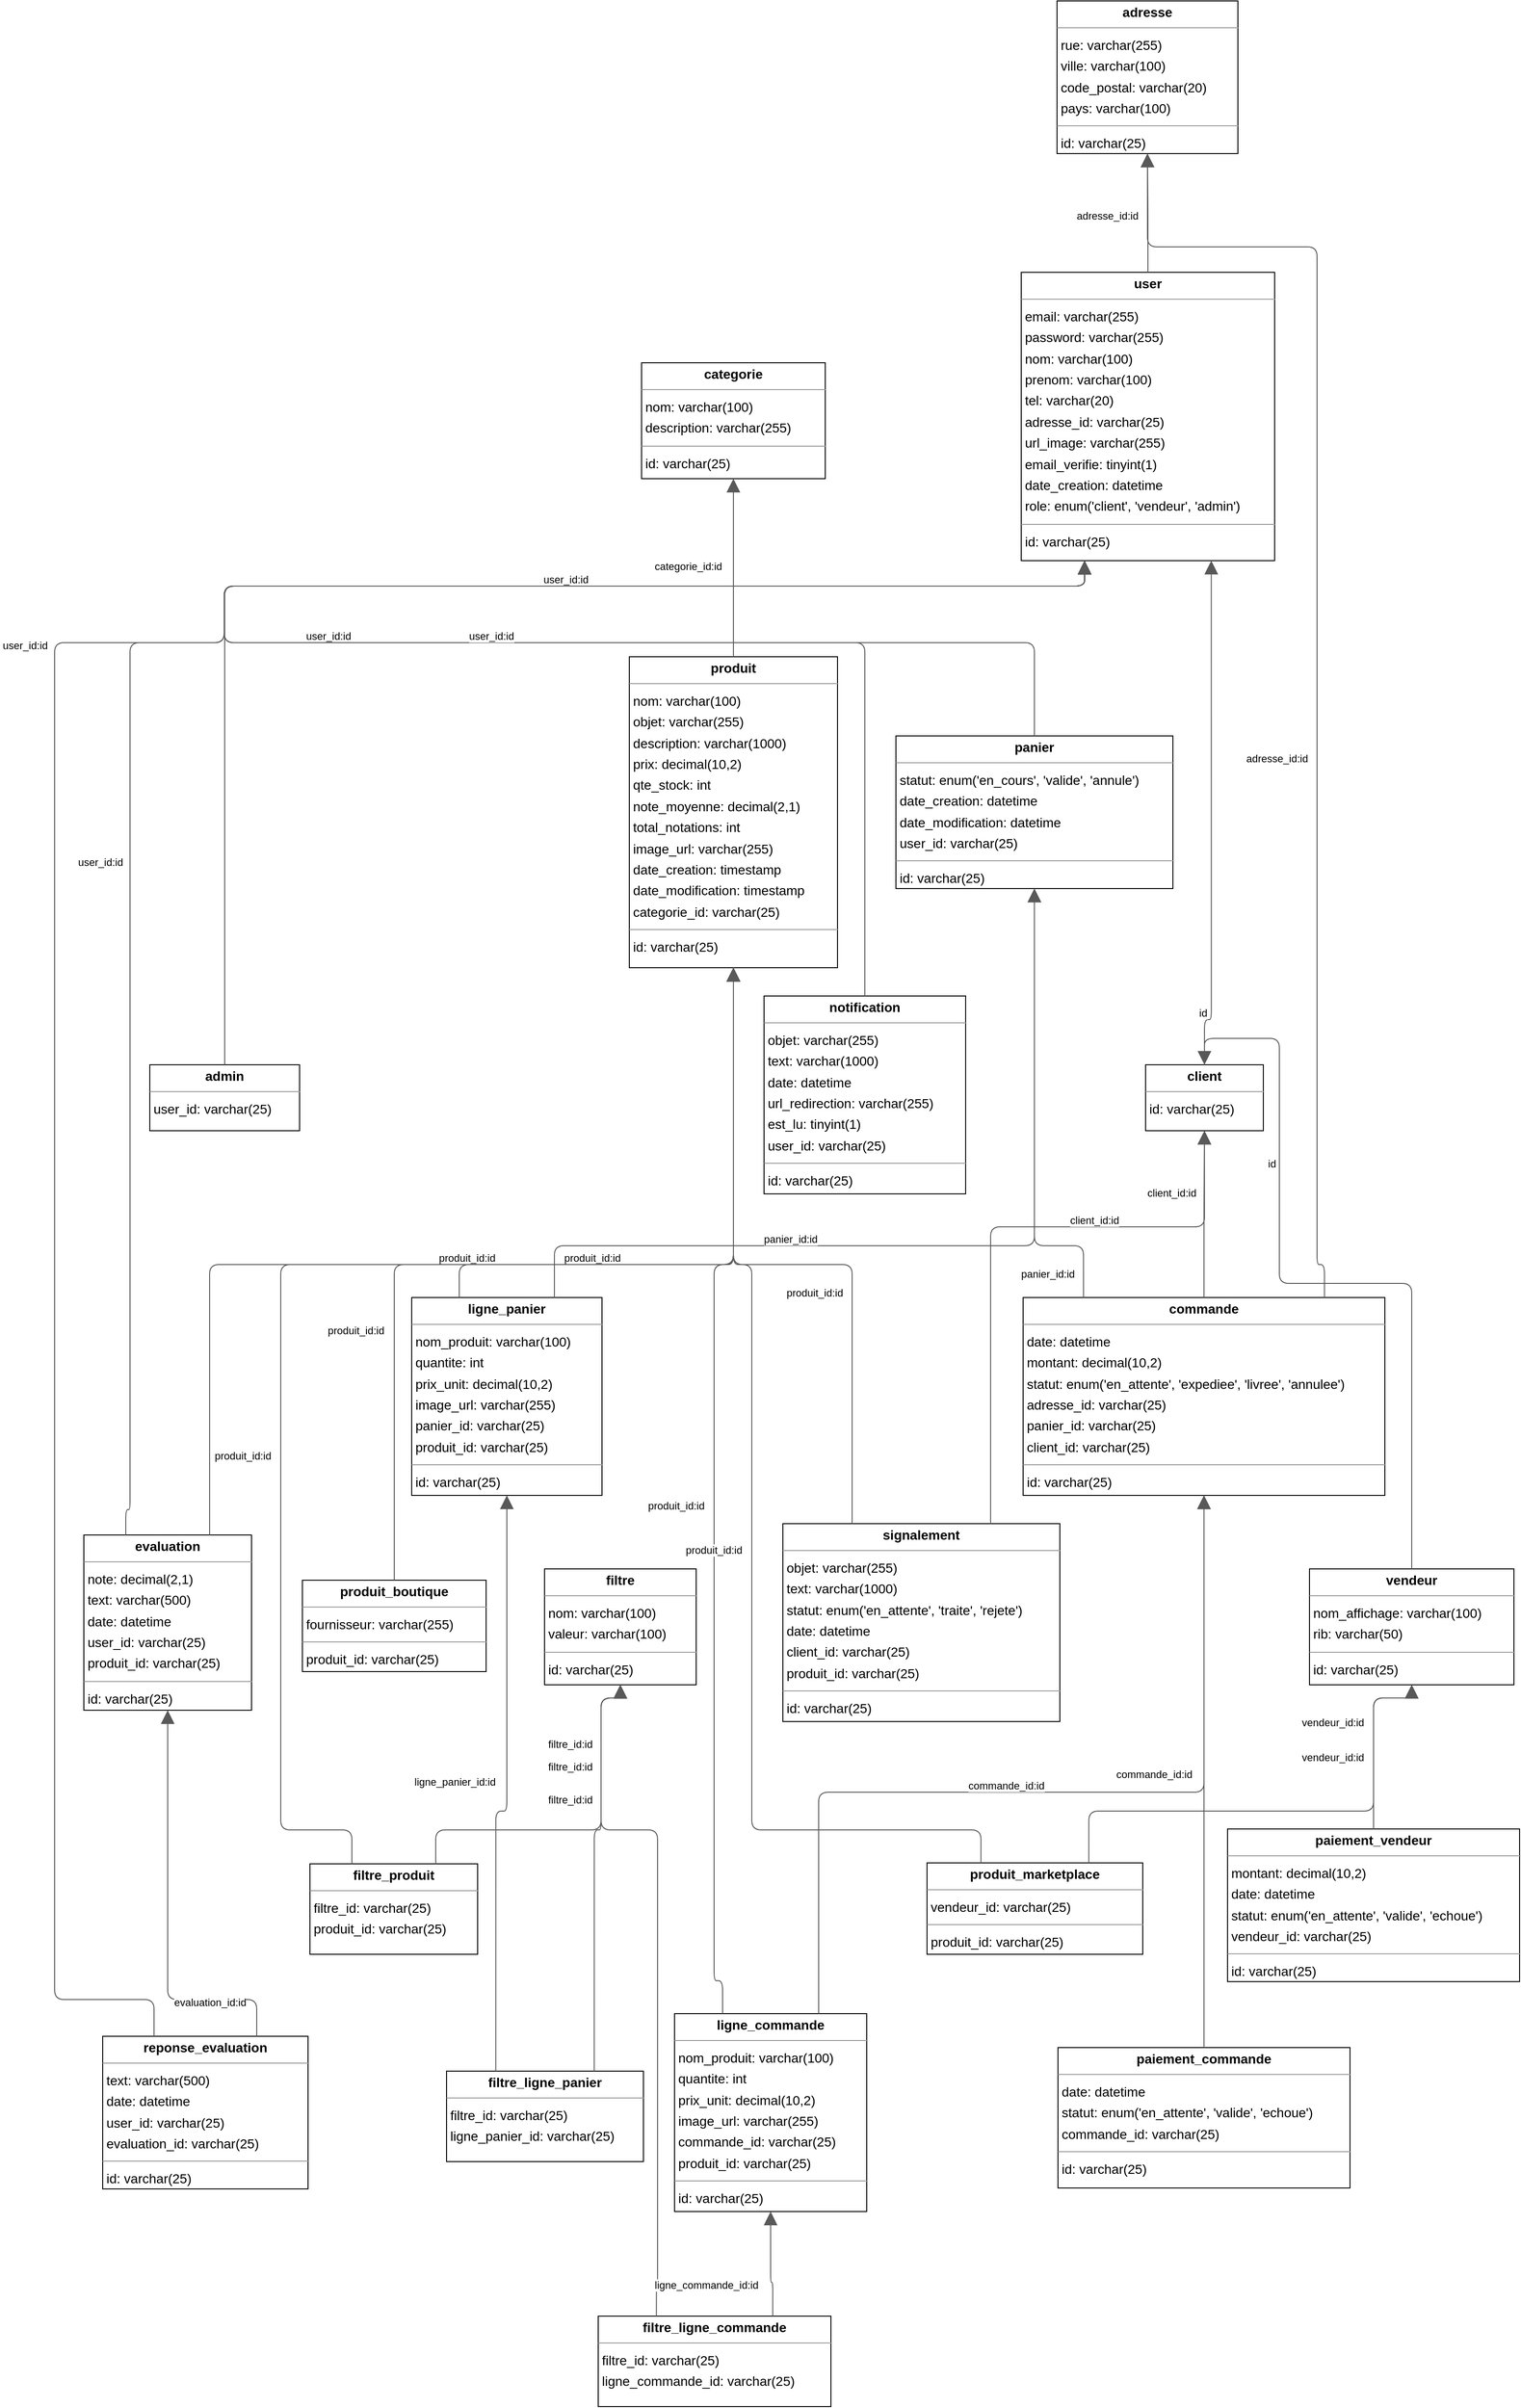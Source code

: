 <mxfile version="26.1.0">
  <diagram id="N3lwkwZdMt9mQEyw6zI7" name="Page-1">
    <mxGraphModel grid="1" page="0" gridSize="10" guides="1" tooltips="1" connect="1" arrows="1" fold="1" pageScale="1" pageWidth="850" pageHeight="1100" background="none" math="0" shadow="0">
      <root>
        <mxCell id="0" />
        <mxCell id="1" parent="0" />
        <mxCell id="node3" value="&lt;p style=&quot;margin:0px;margin-top:4px;text-align:center;&quot;&gt;&lt;b&gt;admin&lt;/b&gt;&lt;/p&gt;&lt;hr size=&quot;1&quot;/&gt;&lt;p style=&quot;margin:0 0 0 4px;line-height:1.6;&quot;&gt; user_id: varchar(25)&lt;/p&gt;" style="verticalAlign=top;align=left;overflow=fill;fontSize=14;fontFamily=Helvetica;html=1;rounded=0;shadow=0;comic=0;labelBackgroundColor=none;strokeWidth=1;" vertex="1" parent="1">
          <mxGeometry x="-122" y="964" width="159" height="70" as="geometry" />
        </mxCell>
        <mxCell id="node6" value="&lt;p style=&quot;margin:0px;margin-top:4px;text-align:center;&quot;&gt;&lt;b&gt;adresse&lt;/b&gt;&lt;/p&gt;&lt;hr size=&quot;1&quot;/&gt;&lt;p style=&quot;margin:0 0 0 4px;line-height:1.6;&quot;&gt; rue: varchar(255)&lt;br/&gt; ville: varchar(100)&lt;br/&gt; code_postal: varchar(20)&lt;br/&gt; pays: varchar(100)&lt;/p&gt;&lt;hr size=&quot;1&quot;/&gt;&lt;p style=&quot;margin:0 0 0 4px;line-height:1.6;&quot;&gt; id: varchar(25)&lt;/p&gt;" style="verticalAlign=top;align=left;overflow=fill;fontSize=14;fontFamily=Helvetica;html=1;rounded=0;shadow=0;comic=0;labelBackgroundColor=none;strokeWidth=1;" vertex="1" parent="1">
          <mxGeometry x="841" y="-165" width="192" height="162" as="geometry" />
        </mxCell>
        <mxCell id="node9" value="&lt;p style=&quot;margin:0px;margin-top:4px;text-align:center;&quot;&gt;&lt;b&gt;categorie&lt;/b&gt;&lt;/p&gt;&lt;hr size=&quot;1&quot;/&gt;&lt;p style=&quot;margin:0 0 0 4px;line-height:1.6;&quot;&gt; nom: varchar(100)&lt;br/&gt; description: varchar(255)&lt;/p&gt;&lt;hr size=&quot;1&quot;/&gt;&lt;p style=&quot;margin:0 0 0 4px;line-height:1.6;&quot;&gt; id: varchar(25)&lt;/p&gt;" style="verticalAlign=top;align=left;overflow=fill;fontSize=14;fontFamily=Helvetica;html=1;rounded=0;shadow=0;comic=0;labelBackgroundColor=none;strokeWidth=1;" vertex="1" parent="1">
          <mxGeometry x="400" y="219" width="195" height="123" as="geometry" />
        </mxCell>
        <mxCell id="node2" value="&lt;p style=&quot;margin:0px;margin-top:4px;text-align:center;&quot;&gt;&lt;b&gt;client&lt;/b&gt;&lt;/p&gt;&lt;hr size=&quot;1&quot;/&gt;&lt;p style=&quot;margin:0 0 0 4px;line-height:1.6;&quot;&gt; id: varchar(25)&lt;/p&gt;" style="verticalAlign=top;align=left;overflow=fill;fontSize=14;fontFamily=Helvetica;html=1;rounded=0;shadow=0;comic=0;labelBackgroundColor=none;strokeWidth=1;" vertex="1" parent="1">
          <mxGeometry x="935" y="964" width="125" height="70" as="geometry" />
        </mxCell>
        <mxCell id="node21" value="&lt;p style=&quot;margin:0px;margin-top:4px;text-align:center;&quot;&gt;&lt;b&gt;commande&lt;/b&gt;&lt;/p&gt;&lt;hr size=&quot;1&quot;/&gt;&lt;p style=&quot;margin:0 0 0 4px;line-height:1.6;&quot;&gt; date: datetime&lt;br/&gt; montant: decimal(10,2)&lt;br/&gt; statut: enum(&amp;#39;en_attente&amp;#39;, &amp;#39;expediee&amp;#39;, &amp;#39;livree&amp;#39;, &amp;#39;annulee&amp;#39;)&lt;br/&gt; adresse_id: varchar(25)&lt;br/&gt; panier_id: varchar(25)&lt;br/&gt; client_id: varchar(25)&lt;/p&gt;&lt;hr size=&quot;1&quot;/&gt;&lt;p style=&quot;margin:0 0 0 4px;line-height:1.6;&quot;&gt; id: varchar(25)&lt;/p&gt;" style="verticalAlign=top;align=left;overflow=fill;fontSize=14;fontFamily=Helvetica;html=1;rounded=0;shadow=0;comic=0;labelBackgroundColor=none;strokeWidth=1;" vertex="1" parent="1">
          <mxGeometry x="805" y="1211" width="384" height="210" as="geometry" />
        </mxCell>
        <mxCell id="node0" value="&lt;p style=&quot;margin:0px;margin-top:4px;text-align:center;&quot;&gt;&lt;b&gt;evaluation&lt;/b&gt;&lt;/p&gt;&lt;hr size=&quot;1&quot;/&gt;&lt;p style=&quot;margin:0 0 0 4px;line-height:1.6;&quot;&gt; note: decimal(2,1)&lt;br/&gt; text: varchar(500)&lt;br/&gt; date: datetime&lt;br/&gt; user_id: varchar(25)&lt;br/&gt; produit_id: varchar(25)&lt;/p&gt;&lt;hr size=&quot;1&quot;/&gt;&lt;p style=&quot;margin:0 0 0 4px;line-height:1.6;&quot;&gt; id: varchar(25)&lt;/p&gt;" style="verticalAlign=top;align=left;overflow=fill;fontSize=14;fontFamily=Helvetica;html=1;rounded=0;shadow=0;comic=0;labelBackgroundColor=none;strokeWidth=1;" vertex="1" parent="1">
          <mxGeometry x="-192" y="1463" width="178" height="186" as="geometry" />
        </mxCell>
        <mxCell id="node8" value="&lt;p style=&quot;margin:0px;margin-top:4px;text-align:center;&quot;&gt;&lt;b&gt;filtre&lt;/b&gt;&lt;/p&gt;&lt;hr size=&quot;1&quot;/&gt;&lt;p style=&quot;margin:0 0 0 4px;line-height:1.6;&quot;&gt; nom: varchar(100)&lt;br/&gt; valeur: varchar(100)&lt;/p&gt;&lt;hr size=&quot;1&quot;/&gt;&lt;p style=&quot;margin:0 0 0 4px;line-height:1.6;&quot;&gt; id: varchar(25)&lt;/p&gt;" style="verticalAlign=top;align=left;overflow=fill;fontSize=14;fontFamily=Helvetica;html=1;rounded=0;shadow=0;comic=0;labelBackgroundColor=none;strokeWidth=1;" vertex="1" parent="1">
          <mxGeometry x="297" y="1499" width="161" height="123" as="geometry" />
        </mxCell>
        <mxCell id="node17" value="&lt;p style=&quot;margin:0px;margin-top:4px;text-align:center;&quot;&gt;&lt;b&gt;filtre_ligne_commande&lt;/b&gt;&lt;/p&gt;&lt;hr size=&quot;1&quot;/&gt;&lt;p style=&quot;margin:0 0 0 4px;line-height:1.6;&quot;&gt; filtre_id: varchar(25)&lt;br/&gt; ligne_commande_id: varchar(25)&lt;/p&gt;" style="verticalAlign=top;align=left;overflow=fill;fontSize=14;fontFamily=Helvetica;html=1;rounded=0;shadow=0;comic=0;labelBackgroundColor=none;strokeWidth=1;" vertex="1" parent="1">
          <mxGeometry x="354" y="2292" width="247" height="96" as="geometry" />
        </mxCell>
        <mxCell id="node16" value="&lt;p style=&quot;margin:0px;margin-top:4px;text-align:center;&quot;&gt;&lt;b&gt;filtre_ligne_panier&lt;/b&gt;&lt;/p&gt;&lt;hr size=&quot;1&quot;/&gt;&lt;p style=&quot;margin:0 0 0 4px;line-height:1.6;&quot;&gt; filtre_id: varchar(25)&lt;br/&gt; ligne_panier_id: varchar(25)&lt;/p&gt;" style="verticalAlign=top;align=left;overflow=fill;fontSize=14;fontFamily=Helvetica;html=1;rounded=0;shadow=0;comic=0;labelBackgroundColor=none;strokeWidth=1;" vertex="1" parent="1">
          <mxGeometry x="193" y="2032" width="209" height="96" as="geometry" />
        </mxCell>
        <mxCell id="node19" value="&lt;p style=&quot;margin:0px;margin-top:4px;text-align:center;&quot;&gt;&lt;b&gt;filtre_produit&lt;/b&gt;&lt;/p&gt;&lt;hr size=&quot;1&quot;/&gt;&lt;p style=&quot;margin:0 0 0 4px;line-height:1.6;&quot;&gt; filtre_id: varchar(25)&lt;br/&gt; produit_id: varchar(25)&lt;/p&gt;" style="verticalAlign=top;align=left;overflow=fill;fontSize=14;fontFamily=Helvetica;html=1;rounded=0;shadow=0;comic=0;labelBackgroundColor=none;strokeWidth=1;" vertex="1" parent="1">
          <mxGeometry x="48" y="1812" width="178" height="96" as="geometry" />
        </mxCell>
        <mxCell id="node10" value="&lt;p style=&quot;margin:0px;margin-top:4px;text-align:center;&quot;&gt;&lt;b&gt;ligne_commande&lt;/b&gt;&lt;/p&gt;&lt;hr size=&quot;1&quot;/&gt;&lt;p style=&quot;margin:0 0 0 4px;line-height:1.6;&quot;&gt; nom_produit: varchar(100)&lt;br/&gt; quantite: int&lt;br/&gt; prix_unit: decimal(10,2)&lt;br/&gt; image_url: varchar(255)&lt;br/&gt; commande_id: varchar(25)&lt;br/&gt; produit_id: varchar(25)&lt;/p&gt;&lt;hr size=&quot;1&quot;/&gt;&lt;p style=&quot;margin:0 0 0 4px;line-height:1.6;&quot;&gt; id: varchar(25)&lt;/p&gt;" style="verticalAlign=top;align=left;overflow=fill;fontSize=14;fontFamily=Helvetica;html=1;rounded=0;shadow=0;comic=0;labelBackgroundColor=none;strokeWidth=1;" vertex="1" parent="1">
          <mxGeometry x="435" y="1971" width="204" height="210" as="geometry" />
        </mxCell>
        <mxCell id="node14" value="&lt;p style=&quot;margin:0px;margin-top:4px;text-align:center;&quot;&gt;&lt;b&gt;ligne_panier&lt;/b&gt;&lt;/p&gt;&lt;hr size=&quot;1&quot;/&gt;&lt;p style=&quot;margin:0 0 0 4px;line-height:1.6;&quot;&gt; nom_produit: varchar(100)&lt;br/&gt; quantite: int&lt;br/&gt; prix_unit: decimal(10,2)&lt;br/&gt; image_url: varchar(255)&lt;br/&gt; panier_id: varchar(25)&lt;br/&gt; produit_id: varchar(25)&lt;/p&gt;&lt;hr size=&quot;1&quot;/&gt;&lt;p style=&quot;margin:0 0 0 4px;line-height:1.6;&quot;&gt; id: varchar(25)&lt;/p&gt;" style="verticalAlign=top;align=left;overflow=fill;fontSize=14;fontFamily=Helvetica;html=1;rounded=0;shadow=0;comic=0;labelBackgroundColor=none;strokeWidth=1;" vertex="1" parent="1">
          <mxGeometry x="156" y="1211" width="202" height="210" as="geometry" />
        </mxCell>
        <mxCell id="node15" value="&lt;p style=&quot;margin:0px;margin-top:4px;text-align:center;&quot;&gt;&lt;b&gt;notification&lt;/b&gt;&lt;/p&gt;&lt;hr size=&quot;1&quot;/&gt;&lt;p style=&quot;margin:0 0 0 4px;line-height:1.6;&quot;&gt; objet: varchar(255)&lt;br/&gt; text: varchar(1000)&lt;br/&gt; date: datetime&lt;br/&gt; url_redirection: varchar(255)&lt;br/&gt; est_lu: tinyint(1)&lt;br/&gt; user_id: varchar(25)&lt;/p&gt;&lt;hr size=&quot;1&quot;/&gt;&lt;p style=&quot;margin:0 0 0 4px;line-height:1.6;&quot;&gt; id: varchar(25)&lt;/p&gt;" style="verticalAlign=top;align=left;overflow=fill;fontSize=14;fontFamily=Helvetica;html=1;rounded=0;shadow=0;comic=0;labelBackgroundColor=none;strokeWidth=1;" vertex="1" parent="1">
          <mxGeometry x="530" y="891" width="214" height="210" as="geometry" />
        </mxCell>
        <mxCell id="node4" value="&lt;p style=&quot;margin:0px;margin-top:4px;text-align:center;&quot;&gt;&lt;b&gt;paiement_commande&lt;/b&gt;&lt;/p&gt;&lt;hr size=&quot;1&quot;/&gt;&lt;p style=&quot;margin:0 0 0 4px;line-height:1.6;&quot;&gt; date: datetime&lt;br/&gt; statut: enum(&amp;#39;en_attente&amp;#39;, &amp;#39;valide&amp;#39;, &amp;#39;echoue&amp;#39;)&lt;br/&gt; commande_id: varchar(25)&lt;/p&gt;&lt;hr size=&quot;1&quot;/&gt;&lt;p style=&quot;margin:0 0 0 4px;line-height:1.6;&quot;&gt; id: varchar(25)&lt;/p&gt;" style="verticalAlign=top;align=left;overflow=fill;fontSize=14;fontFamily=Helvetica;html=1;rounded=0;shadow=0;comic=0;labelBackgroundColor=none;strokeWidth=1;" vertex="1" parent="1">
          <mxGeometry x="842" y="2007" width="310" height="149" as="geometry" />
        </mxCell>
        <mxCell id="node13" value="&lt;p style=&quot;margin:0px;margin-top:4px;text-align:center;&quot;&gt;&lt;b&gt;paiement_vendeur&lt;/b&gt;&lt;/p&gt;&lt;hr size=&quot;1&quot;/&gt;&lt;p style=&quot;margin:0 0 0 4px;line-height:1.6;&quot;&gt; montant: decimal(10,2)&lt;br/&gt; date: datetime&lt;br/&gt; statut: enum(&amp;#39;en_attente&amp;#39;, &amp;#39;valide&amp;#39;, &amp;#39;echoue&amp;#39;)&lt;br/&gt; vendeur_id: varchar(25)&lt;/p&gt;&lt;hr size=&quot;1&quot;/&gt;&lt;p style=&quot;margin:0 0 0 4px;line-height:1.6;&quot;&gt; id: varchar(25)&lt;/p&gt;" style="verticalAlign=top;align=left;overflow=fill;fontSize=14;fontFamily=Helvetica;html=1;rounded=0;shadow=0;comic=0;labelBackgroundColor=none;strokeWidth=1;" vertex="1" parent="1">
          <mxGeometry x="1022" y="1775" width="310" height="162" as="geometry" />
        </mxCell>
        <mxCell id="node1" value="&lt;p style=&quot;margin:0px;margin-top:4px;text-align:center;&quot;&gt;&lt;b&gt;panier&lt;/b&gt;&lt;/p&gt;&lt;hr size=&quot;1&quot;/&gt;&lt;p style=&quot;margin:0 0 0 4px;line-height:1.6;&quot;&gt; statut: enum(&amp;#39;en_cours&amp;#39;, &amp;#39;valide&amp;#39;, &amp;#39;annule&amp;#39;)&lt;br/&gt; date_creation: datetime&lt;br/&gt; date_modification: datetime&lt;br/&gt; user_id: varchar(25)&lt;/p&gt;&lt;hr size=&quot;1&quot;/&gt;&lt;p style=&quot;margin:0 0 0 4px;line-height:1.6;&quot;&gt; id: varchar(25)&lt;/p&gt;" style="verticalAlign=top;align=left;overflow=fill;fontSize=14;fontFamily=Helvetica;html=1;rounded=0;shadow=0;comic=0;labelBackgroundColor=none;strokeWidth=1;" vertex="1" parent="1">
          <mxGeometry x="670" y="615" width="294" height="162" as="geometry" />
        </mxCell>
        <mxCell id="node12" value="&lt;p style=&quot;margin:0px;margin-top:4px;text-align:center;&quot;&gt;&lt;b&gt;produit&lt;/b&gt;&lt;/p&gt;&lt;hr size=&quot;1&quot;/&gt;&lt;p style=&quot;margin:0 0 0 4px;line-height:1.6;&quot;&gt; nom: varchar(100)&lt;br/&gt; objet: varchar(255)&lt;br/&gt; description: varchar(1000)&lt;br/&gt; prix: decimal(10,2)&lt;br/&gt; qte_stock: int&lt;br/&gt; note_moyenne: decimal(2,1)&lt;br/&gt; total_notations: int&lt;br/&gt; image_url: varchar(255)&lt;br/&gt; date_creation: timestamp&lt;br/&gt; date_modification: timestamp&lt;br/&gt; categorie_id: varchar(25)&lt;/p&gt;&lt;hr size=&quot;1&quot;/&gt;&lt;p style=&quot;margin:0 0 0 4px;line-height:1.6;&quot;&gt; id: varchar(25)&lt;/p&gt;" style="verticalAlign=top;align=left;overflow=fill;fontSize=14;fontFamily=Helvetica;html=1;rounded=0;shadow=0;comic=0;labelBackgroundColor=none;strokeWidth=1;" vertex="1" parent="1">
          <mxGeometry x="387" y="531" width="221" height="330" as="geometry" />
        </mxCell>
        <mxCell id="node20" value="&lt;p style=&quot;margin:0px;margin-top:4px;text-align:center;&quot;&gt;&lt;b&gt;produit_boutique&lt;/b&gt;&lt;/p&gt;&lt;hr size=&quot;1&quot;/&gt;&lt;p style=&quot;margin:0 0 0 4px;line-height:1.6;&quot;&gt; fournisseur: varchar(255)&lt;/p&gt;&lt;hr size=&quot;1&quot;/&gt;&lt;p style=&quot;margin:0 0 0 4px;line-height:1.6;&quot;&gt; produit_id: varchar(25)&lt;/p&gt;" style="verticalAlign=top;align=left;overflow=fill;fontSize=14;fontFamily=Helvetica;html=1;rounded=0;shadow=0;comic=0;labelBackgroundColor=none;strokeWidth=1;" vertex="1" parent="1">
          <mxGeometry x="40" y="1511" width="195" height="97" as="geometry" />
        </mxCell>
        <mxCell id="node11" value="&lt;p style=&quot;margin:0px;margin-top:4px;text-align:center;&quot;&gt;&lt;b&gt;produit_marketplace&lt;/b&gt;&lt;/p&gt;&lt;hr size=&quot;1&quot;/&gt;&lt;p style=&quot;margin:0 0 0 4px;line-height:1.6;&quot;&gt; vendeur_id: varchar(25)&lt;/p&gt;&lt;hr size=&quot;1&quot;/&gt;&lt;p style=&quot;margin:0 0 0 4px;line-height:1.6;&quot;&gt; produit_id: varchar(25)&lt;/p&gt;" style="verticalAlign=top;align=left;overflow=fill;fontSize=14;fontFamily=Helvetica;html=1;rounded=0;shadow=0;comic=0;labelBackgroundColor=none;strokeWidth=1;" vertex="1" parent="1">
          <mxGeometry x="703" y="1811" width="229" height="97" as="geometry" />
        </mxCell>
        <mxCell id="node22" value="&lt;p style=&quot;margin:0px;margin-top:4px;text-align:center;&quot;&gt;&lt;b&gt;reponse_evaluation&lt;/b&gt;&lt;/p&gt;&lt;hr size=&quot;1&quot;/&gt;&lt;p style=&quot;margin:0 0 0 4px;line-height:1.6;&quot;&gt; text: varchar(500)&lt;br/&gt; date: datetime&lt;br/&gt; user_id: varchar(25)&lt;br/&gt; evaluation_id: varchar(25)&lt;/p&gt;&lt;hr size=&quot;1&quot;/&gt;&lt;p style=&quot;margin:0 0 0 4px;line-height:1.6;&quot;&gt; id: varchar(25)&lt;/p&gt;" style="verticalAlign=top;align=left;overflow=fill;fontSize=14;fontFamily=Helvetica;html=1;rounded=0;shadow=0;comic=0;labelBackgroundColor=none;strokeWidth=1;" vertex="1" parent="1">
          <mxGeometry x="-172" y="1995" width="218" height="162" as="geometry" />
        </mxCell>
        <mxCell id="node18" value="&lt;p style=&quot;margin:0px;margin-top:4px;text-align:center;&quot;&gt;&lt;b&gt;signalement&lt;/b&gt;&lt;/p&gt;&lt;hr size=&quot;1&quot;/&gt;&lt;p style=&quot;margin:0 0 0 4px;line-height:1.6;&quot;&gt; objet: varchar(255)&lt;br/&gt; text: varchar(1000)&lt;br/&gt; statut: enum(&amp;#39;en_attente&amp;#39;, &amp;#39;traite&amp;#39;, &amp;#39;rejete&amp;#39;)&lt;br/&gt; date: datetime&lt;br/&gt; client_id: varchar(25)&lt;br/&gt; produit_id: varchar(25)&lt;/p&gt;&lt;hr size=&quot;1&quot;/&gt;&lt;p style=&quot;margin:0 0 0 4px;line-height:1.6;&quot;&gt; id: varchar(25)&lt;/p&gt;" style="verticalAlign=top;align=left;overflow=fill;fontSize=14;fontFamily=Helvetica;html=1;rounded=0;shadow=0;comic=0;labelBackgroundColor=none;strokeWidth=1;" vertex="1" parent="1">
          <mxGeometry x="550" y="1451" width="294" height="210" as="geometry" />
        </mxCell>
        <mxCell id="node7" value="&lt;p style=&quot;margin:0px;margin-top:4px;text-align:center;&quot;&gt;&lt;b&gt;user&lt;/b&gt;&lt;/p&gt;&lt;hr size=&quot;1&quot;/&gt;&lt;p style=&quot;margin:0 0 0 4px;line-height:1.6;&quot;&gt; email: varchar(255)&lt;br/&gt; password: varchar(255)&lt;br/&gt; nom: varchar(100)&lt;br/&gt; prenom: varchar(100)&lt;br/&gt; tel: varchar(20)&lt;br/&gt; adresse_id: varchar(25)&lt;br/&gt; url_image: varchar(255)&lt;br/&gt; email_verifie: tinyint(1)&lt;br/&gt; date_creation: datetime&lt;br/&gt; role: enum(&amp;#39;client&amp;#39;, &amp;#39;vendeur&amp;#39;, &amp;#39;admin&amp;#39;)&lt;/p&gt;&lt;hr size=&quot;1&quot;/&gt;&lt;p style=&quot;margin:0 0 0 4px;line-height:1.6;&quot;&gt; id: varchar(25)&lt;/p&gt;" style="verticalAlign=top;align=left;overflow=fill;fontSize=14;fontFamily=Helvetica;html=1;rounded=0;shadow=0;comic=0;labelBackgroundColor=none;strokeWidth=1;" vertex="1" parent="1">
          <mxGeometry x="803" y="123" width="269" height="306" as="geometry" />
        </mxCell>
        <mxCell id="node5" value="&lt;p style=&quot;margin:0px;margin-top:4px;text-align:center;&quot;&gt;&lt;b&gt;vendeur&lt;/b&gt;&lt;/p&gt;&lt;hr size=&quot;1&quot;/&gt;&lt;p style=&quot;margin:0 0 0 4px;line-height:1.6;&quot;&gt; nom_affichage: varchar(100)&lt;br/&gt; rib: varchar(50)&lt;/p&gt;&lt;hr size=&quot;1&quot;/&gt;&lt;p style=&quot;margin:0 0 0 4px;line-height:1.6;&quot;&gt; id: varchar(25)&lt;/p&gt;" style="verticalAlign=top;align=left;overflow=fill;fontSize=14;fontFamily=Helvetica;html=1;rounded=0;shadow=0;comic=0;labelBackgroundColor=none;strokeWidth=1;" vertex="1" parent="1">
          <mxGeometry x="1109" y="1499" width="217" height="123" as="geometry" />
        </mxCell>
        <mxCell id="edge27" value="" style="html=1;rounded=1;edgeStyle=orthogonalEdgeStyle;dashed=0;startArrow=none;endArrow=block;endSize=12;strokeColor=#595959;exitX=0.500;exitY=0.000;exitDx=0;exitDy=0;entryX=0.250;entryY=1.000;entryDx=0;entryDy=0;" edge="1" parent="1" source="node3" target="node7">
          <mxGeometry width="50" height="50" relative="1" as="geometry">
            <Array as="points">
              <mxPoint x="-43" y="456" />
              <mxPoint x="870" y="456" />
            </Array>
          </mxGeometry>
        </mxCell>
        <mxCell id="label164" value="user_id:id" style="edgeLabel;resizable=0;html=1;align=left;verticalAlign=top;strokeColor=default;" vertex="1" connectable="0" parent="edge27">
          <mxGeometry x="294" y="436" as="geometry" />
        </mxCell>
        <mxCell id="edge22" value="" style="html=1;rounded=1;edgeStyle=orthogonalEdgeStyle;dashed=0;startArrow=none;endArrow=block;endSize=12;strokeColor=#595959;exitX=0.500;exitY=0.001;exitDx=0;exitDy=0;entryX=0.750;entryY=1.000;entryDx=0;entryDy=0;" edge="1" parent="1" source="node2" target="node7">
          <mxGeometry width="50" height="50" relative="1" as="geometry">
            <Array as="points">
              <mxPoint x="997" y="916" />
              <mxPoint x="1004" y="916" />
            </Array>
          </mxGeometry>
        </mxCell>
        <mxCell id="label134" value="id" style="edgeLabel;resizable=0;html=1;align=left;verticalAlign=top;strokeColor=default;" vertex="1" connectable="0" parent="edge22">
          <mxGeometry x="990" y="896" as="geometry" />
        </mxCell>
        <mxCell id="edge15" value="" style="html=1;rounded=1;edgeStyle=orthogonalEdgeStyle;dashed=0;startArrow=none;endArrow=block;endSize=12;strokeColor=#595959;exitX=0.833;exitY=0.000;exitDx=0;exitDy=0;entryX=0.500;entryY=1.000;entryDx=0;entryDy=0;" edge="1" parent="1" source="node21" target="node6">
          <mxGeometry width="50" height="50" relative="1" as="geometry">
            <Array as="points">
              <mxPoint x="1125" y="1176" />
              <mxPoint x="1117" y="1176" />
              <mxPoint x="1117" y="96" />
              <mxPoint x="937" y="96" />
            </Array>
          </mxGeometry>
        </mxCell>
        <mxCell id="label92" value="adresse_id:id" style="edgeLabel;resizable=0;html=1;align=left;verticalAlign=top;strokeColor=default;" vertex="1" connectable="0" parent="edge15">
          <mxGeometry x="1040" y="626" as="geometry" />
        </mxCell>
        <mxCell id="edge7" value="" style="html=1;rounded=1;edgeStyle=orthogonalEdgeStyle;dashed=0;startArrow=none;endArrow=block;endSize=12;strokeColor=#595959;exitX=0.500;exitY=0.000;exitDx=0;exitDy=0;entryX=0.500;entryY=1.001;entryDx=0;entryDy=0;" edge="1" parent="1" source="node21" target="node2">
          <mxGeometry width="50" height="50" relative="1" as="geometry">
            <Array as="points" />
          </mxGeometry>
        </mxCell>
        <mxCell id="label44" value="client_id:id" style="edgeLabel;resizable=0;html=1;align=left;verticalAlign=top;strokeColor=default;" vertex="1" connectable="0" parent="edge7">
          <mxGeometry x="935" y="1087" as="geometry" />
        </mxCell>
        <mxCell id="edge5" value="" style="html=1;rounded=1;edgeStyle=orthogonalEdgeStyle;dashed=0;startArrow=none;endArrow=block;endSize=12;strokeColor=#595959;exitX=0.167;exitY=0.000;exitDx=0;exitDy=0;entryX=0.500;entryY=1.000;entryDx=0;entryDy=0;" edge="1" parent="1" source="node21" target="node1">
          <mxGeometry width="50" height="50" relative="1" as="geometry">
            <Array as="points">
              <mxPoint x="869" y="1156" />
              <mxPoint x="817" y="1156" />
            </Array>
          </mxGeometry>
        </mxCell>
        <mxCell id="label32" value="panier_id:id" style="edgeLabel;resizable=0;html=1;align=left;verticalAlign=top;strokeColor=default;" vertex="1" connectable="0" parent="edge5">
          <mxGeometry x="801" y="1173" as="geometry" />
        </mxCell>
        <mxCell id="edge1" value="" style="html=1;rounded=1;edgeStyle=orthogonalEdgeStyle;dashed=0;startArrow=none;endArrow=block;endSize=12;strokeColor=#595959;exitX=0.750;exitY=0.000;exitDx=0;exitDy=0;entryX=0.500;entryY=1.000;entryDx=0;entryDy=0;" edge="1" parent="1" source="node0" target="node12">
          <mxGeometry width="50" height="50" relative="1" as="geometry">
            <Array as="points">
              <mxPoint x="-58" y="1176" />
              <mxPoint x="497" y="1176" />
            </Array>
          </mxGeometry>
        </mxCell>
        <mxCell id="label8" value="produit_id:id" style="edgeLabel;resizable=0;html=1;align=left;verticalAlign=top;strokeColor=default;" vertex="1" connectable="0" parent="edge1">
          <mxGeometry x="183" y="1156" as="geometry" />
        </mxCell>
        <mxCell id="edge24" value="" style="html=1;rounded=1;edgeStyle=orthogonalEdgeStyle;dashed=0;startArrow=none;endArrow=block;endSize=12;strokeColor=#595959;exitX=0.250;exitY=0.000;exitDx=0;exitDy=0;entryX=0.250;entryY=1.000;entryDx=0;entryDy=0;" edge="1" parent="1" source="node0" target="node7">
          <mxGeometry width="50" height="50" relative="1" as="geometry">
            <Array as="points">
              <mxPoint x="-147" y="1436" />
              <mxPoint x="-143" y="1436" />
              <mxPoint x="-143" y="516" />
              <mxPoint x="-43" y="516" />
              <mxPoint x="-43" y="456" />
              <mxPoint x="870" y="456" />
            </Array>
          </mxGeometry>
        </mxCell>
        <mxCell id="label146" value="user_id:id" style="edgeLabel;resizable=0;html=1;align=left;verticalAlign=top;strokeColor=default;" vertex="1" connectable="0" parent="edge24">
          <mxGeometry x="-200" y="736" as="geometry" />
        </mxCell>
        <mxCell id="edge18" value="" style="html=1;rounded=1;edgeStyle=orthogonalEdgeStyle;dashed=0;startArrow=none;endArrow=block;endSize=12;strokeColor=#595959;exitX=0.250;exitY=0.000;exitDx=0;exitDy=0;entryX=0.500;entryY=1.000;entryDx=0;entryDy=0;" edge="1" parent="1" source="node17" target="node8">
          <mxGeometry width="50" height="50" relative="1" as="geometry">
            <Array as="points">
              <mxPoint x="415" y="2256" />
              <mxPoint x="417" y="2256" />
              <mxPoint x="417" y="1776" />
              <mxPoint x="357" y="1776" />
              <mxPoint x="357" y="1636" />
              <mxPoint x="377" y="1636" />
            </Array>
          </mxGeometry>
        </mxCell>
        <mxCell id="label110" value="filtre_id:id" style="edgeLabel;resizable=0;html=1;align=left;verticalAlign=top;strokeColor=default;" vertex="1" connectable="0" parent="edge18">
          <mxGeometry x="299" y="1731" as="geometry" />
        </mxCell>
        <mxCell id="edge11" value="" style="html=1;rounded=1;edgeStyle=orthogonalEdgeStyle;dashed=0;startArrow=none;endArrow=block;endSize=12;strokeColor=#595959;exitX=0.750;exitY=0.000;exitDx=0;exitDy=0;entryX=0.500;entryY=1.000;entryDx=0;entryDy=0;" edge="1" parent="1" source="node17" target="node10">
          <mxGeometry width="50" height="50" relative="1" as="geometry">
            <Array as="points">
              <mxPoint x="539" y="2256" />
              <mxPoint x="537" y="2256" />
            </Array>
          </mxGeometry>
        </mxCell>
        <mxCell id="label68" value="ligne_commande_id:id" style="edgeLabel;resizable=0;html=1;align=left;verticalAlign=top;strokeColor=default;" vertex="1" connectable="0" parent="edge11">
          <mxGeometry x="412" y="2246" as="geometry" />
        </mxCell>
        <mxCell id="edge30" value="" style="html=1;rounded=1;edgeStyle=orthogonalEdgeStyle;dashed=0;startArrow=none;endArrow=block;endSize=12;strokeColor=#595959;exitX=0.750;exitY=0.000;exitDx=0;exitDy=0;entryX=0.500;entryY=1.000;entryDx=0;entryDy=0;" edge="1" parent="1" source="node16" target="node8">
          <mxGeometry width="50" height="50" relative="1" as="geometry">
            <Array as="points">
              <mxPoint x="349" y="1776" />
              <mxPoint x="357" y="1776" />
              <mxPoint x="357" y="1636" />
              <mxPoint x="377" y="1636" />
            </Array>
          </mxGeometry>
        </mxCell>
        <mxCell id="label182" value="filtre_id:id" style="edgeLabel;resizable=0;html=1;align=left;verticalAlign=top;strokeColor=default;" vertex="1" connectable="0" parent="edge30">
          <mxGeometry x="299" y="1672" as="geometry" />
        </mxCell>
        <mxCell id="edge4" value="" style="html=1;rounded=1;edgeStyle=orthogonalEdgeStyle;dashed=0;startArrow=none;endArrow=block;endSize=12;strokeColor=#595959;exitX=0.250;exitY=0.000;exitDx=0;exitDy=0;entryX=0.500;entryY=1.000;entryDx=0;entryDy=0;" edge="1" parent="1" source="node16" target="node14">
          <mxGeometry width="50" height="50" relative="1" as="geometry">
            <Array as="points">
              <mxPoint x="245" y="1756" />
              <mxPoint x="257" y="1756" />
            </Array>
          </mxGeometry>
        </mxCell>
        <mxCell id="label26" value="ligne_panier_id:id" style="edgeLabel;resizable=0;html=1;align=left;verticalAlign=top;strokeColor=default;" vertex="1" connectable="0" parent="edge4">
          <mxGeometry x="157" y="1712" as="geometry" />
        </mxCell>
        <mxCell id="edge8" value="" style="html=1;rounded=1;edgeStyle=orthogonalEdgeStyle;dashed=0;startArrow=none;endArrow=block;endSize=12;strokeColor=#595959;exitX=0.750;exitY=0.000;exitDx=0;exitDy=0;entryX=0.500;entryY=1.000;entryDx=0;entryDy=0;" edge="1" parent="1" source="node19" target="node8">
          <mxGeometry width="50" height="50" relative="1" as="geometry">
            <Array as="points">
              <mxPoint x="182" y="1776" />
              <mxPoint x="357" y="1776" />
              <mxPoint x="357" y="1636" />
              <mxPoint x="377" y="1636" />
            </Array>
          </mxGeometry>
        </mxCell>
        <mxCell id="label50" value="filtre_id:id" style="edgeLabel;resizable=0;html=1;align=left;verticalAlign=top;strokeColor=default;" vertex="1" connectable="0" parent="edge8">
          <mxGeometry x="299" y="1696" as="geometry" />
        </mxCell>
        <mxCell id="edge29" value="" style="html=1;rounded=1;edgeStyle=orthogonalEdgeStyle;dashed=0;startArrow=none;endArrow=block;endSize=12;strokeColor=#595959;exitX=0.250;exitY=0.000;exitDx=0;exitDy=0;entryX=0.500;entryY=1.000;entryDx=0;entryDy=0;" edge="1" parent="1" source="node19" target="node12">
          <mxGeometry width="50" height="50" relative="1" as="geometry">
            <Array as="points">
              <mxPoint x="93" y="1776" />
              <mxPoint x="17" y="1776" />
              <mxPoint x="17" y="1176" />
              <mxPoint x="497" y="1176" />
            </Array>
          </mxGeometry>
        </mxCell>
        <mxCell id="label176" value="produit_id:id" style="edgeLabel;resizable=0;html=1;align=left;verticalAlign=top;strokeColor=default;" vertex="1" connectable="0" parent="edge29">
          <mxGeometry x="-55" y="1366" as="geometry" />
        </mxCell>
        <mxCell id="edge13" value="" style="html=1;rounded=1;edgeStyle=orthogonalEdgeStyle;dashed=0;startArrow=none;endArrow=block;endSize=12;strokeColor=#595959;exitX=0.750;exitY=0.000;exitDx=0;exitDy=0;entryX=0.500;entryY=1.000;entryDx=0;entryDy=0;" edge="1" parent="1" source="node10" target="node21">
          <mxGeometry width="50" height="50" relative="1" as="geometry">
            <Array as="points">
              <mxPoint x="588" y="1736" />
              <mxPoint x="997" y="1736" />
            </Array>
          </mxGeometry>
        </mxCell>
        <mxCell id="label80" value="commande_id:id" style="edgeLabel;resizable=0;html=1;align=left;verticalAlign=top;strokeColor=default;" vertex="1" connectable="0" parent="edge13">
          <mxGeometry x="745" y="1716" as="geometry" />
        </mxCell>
        <mxCell id="edge17" value="" style="html=1;rounded=1;edgeStyle=orthogonalEdgeStyle;dashed=0;startArrow=none;endArrow=block;endSize=12;strokeColor=#595959;exitX=0.250;exitY=0.000;exitDx=0;exitDy=0;entryX=0.500;entryY=1.000;entryDx=0;entryDy=0;" edge="1" parent="1" source="node10" target="node12">
          <mxGeometry width="50" height="50" relative="1" as="geometry">
            <Array as="points">
              <mxPoint x="486" y="1936" />
              <mxPoint x="477" y="1936" />
              <mxPoint x="477" y="1176" />
              <mxPoint x="497" y="1176" />
            </Array>
          </mxGeometry>
        </mxCell>
        <mxCell id="label104" value="produit_id:id" style="edgeLabel;resizable=0;html=1;align=left;verticalAlign=top;strokeColor=default;" vertex="1" connectable="0" parent="edge17">
          <mxGeometry x="405" y="1419" as="geometry" />
        </mxCell>
        <mxCell id="edge9" value="" style="html=1;rounded=1;edgeStyle=orthogonalEdgeStyle;dashed=0;startArrow=none;endArrow=block;endSize=12;strokeColor=#595959;exitX=0.750;exitY=0.000;exitDx=0;exitDy=0;entryX=0.500;entryY=1.000;entryDx=0;entryDy=0;" edge="1" parent="1" source="node14" target="node1">
          <mxGeometry width="50" height="50" relative="1" as="geometry">
            <Array as="points">
              <mxPoint x="308" y="1156" />
              <mxPoint x="817" y="1156" />
            </Array>
          </mxGeometry>
        </mxCell>
        <mxCell id="label56" value="panier_id:id" style="edgeLabel;resizable=0;html=1;align=left;verticalAlign=top;strokeColor=default;" vertex="1" connectable="0" parent="edge9">
          <mxGeometry x="528" y="1136" as="geometry" />
        </mxCell>
        <mxCell id="edge20" value="" style="html=1;rounded=1;edgeStyle=orthogonalEdgeStyle;dashed=0;startArrow=none;endArrow=block;endSize=12;strokeColor=#595959;exitX=0.250;exitY=0.000;exitDx=0;exitDy=0;entryX=0.500;entryY=1.000;entryDx=0;entryDy=0;" edge="1" parent="1" source="node14" target="node12">
          <mxGeometry width="50" height="50" relative="1" as="geometry">
            <Array as="points">
              <mxPoint x="207" y="1176" />
              <mxPoint x="497" y="1176" />
            </Array>
          </mxGeometry>
        </mxCell>
        <mxCell id="label122" value="produit_id:id" style="edgeLabel;resizable=0;html=1;align=left;verticalAlign=top;strokeColor=default;" vertex="1" connectable="0" parent="edge20">
          <mxGeometry x="316" y="1156" as="geometry" />
        </mxCell>
        <mxCell id="edge14" value="" style="html=1;rounded=1;edgeStyle=orthogonalEdgeStyle;dashed=0;startArrow=none;endArrow=block;endSize=12;strokeColor=#595959;exitX=0.500;exitY=0.000;exitDx=0;exitDy=0;entryX=0.250;entryY=1.000;entryDx=0;entryDy=0;" edge="1" parent="1" source="node15" target="node7">
          <mxGeometry width="50" height="50" relative="1" as="geometry">
            <Array as="points">
              <mxPoint x="637" y="516" />
              <mxPoint x="-43" y="516" />
              <mxPoint x="-43" y="456" />
              <mxPoint x="870" y="456" />
            </Array>
          </mxGeometry>
        </mxCell>
        <mxCell id="label86" value="user_id:id" style="edgeLabel;resizable=0;html=1;align=left;verticalAlign=top;strokeColor=default;" vertex="1" connectable="0" parent="edge14">
          <mxGeometry x="42" y="496" as="geometry" />
        </mxCell>
        <mxCell id="edge6" value="" style="html=1;rounded=1;edgeStyle=orthogonalEdgeStyle;dashed=0;startArrow=none;endArrow=block;endSize=12;strokeColor=#595959;exitX=0.500;exitY=0.000;exitDx=0;exitDy=0;entryX=0.500;entryY=1.000;entryDx=0;entryDy=0;" edge="1" parent="1" source="node4" target="node21">
          <mxGeometry width="50" height="50" relative="1" as="geometry">
            <Array as="points" />
          </mxGeometry>
        </mxCell>
        <mxCell id="label38" value="commande_id:id" style="edgeLabel;resizable=0;html=1;align=left;verticalAlign=top;strokeColor=default;" vertex="1" connectable="0" parent="edge6">
          <mxGeometry x="902" y="1704" as="geometry" />
        </mxCell>
        <mxCell id="edge2" value="" style="html=1;rounded=1;edgeStyle=orthogonalEdgeStyle;dashed=0;startArrow=none;endArrow=block;endSize=12;strokeColor=#595959;exitX=0.500;exitY=0.000;exitDx=0;exitDy=0;entryX=0.500;entryY=1.000;entryDx=0;entryDy=0;" edge="1" parent="1" source="node13" target="node5">
          <mxGeometry width="50" height="50" relative="1" as="geometry">
            <Array as="points">
              <mxPoint x="1177" y="1636" />
              <mxPoint x="1217" y="1636" />
            </Array>
          </mxGeometry>
        </mxCell>
        <mxCell id="label14" value="vendeur_id:id" style="edgeLabel;resizable=0;html=1;align=left;verticalAlign=top;strokeColor=default;" vertex="1" connectable="0" parent="edge2">
          <mxGeometry x="1099" y="1649" as="geometry" />
        </mxCell>
        <mxCell id="edge25" value="" style="html=1;rounded=1;edgeStyle=orthogonalEdgeStyle;dashed=0;startArrow=none;endArrow=block;endSize=12;strokeColor=#595959;exitX=0.500;exitY=0.000;exitDx=0;exitDy=0;entryX=0.250;entryY=1.000;entryDx=0;entryDy=0;" edge="1" parent="1" source="node1" target="node7">
          <mxGeometry width="50" height="50" relative="1" as="geometry">
            <Array as="points">
              <mxPoint x="817" y="516" />
              <mxPoint x="-43" y="516" />
              <mxPoint x="-43" y="456" />
              <mxPoint x="870" y="456" />
            </Array>
          </mxGeometry>
        </mxCell>
        <mxCell id="label152" value="user_id:id" style="edgeLabel;resizable=0;html=1;align=left;verticalAlign=top;strokeColor=default;" vertex="1" connectable="0" parent="edge25">
          <mxGeometry x="215" y="496" as="geometry" />
        </mxCell>
        <mxCell id="edge10" value="" style="html=1;rounded=1;edgeStyle=orthogonalEdgeStyle;dashed=0;startArrow=none;endArrow=block;endSize=12;strokeColor=#595959;exitX=0.500;exitY=0.000;exitDx=0;exitDy=0;entryX=0.500;entryY=1.000;entryDx=0;entryDy=0;" edge="1" parent="1" source="node12" target="node9">
          <mxGeometry width="50" height="50" relative="1" as="geometry">
            <Array as="points" />
          </mxGeometry>
        </mxCell>
        <mxCell id="label62" value="categorie_id:id" style="edgeLabel;resizable=0;html=1;align=left;verticalAlign=top;strokeColor=default;" vertex="1" connectable="0" parent="edge10">
          <mxGeometry x="412" y="422" as="geometry" />
        </mxCell>
        <mxCell id="edge3" value="" style="html=1;rounded=1;edgeStyle=orthogonalEdgeStyle;dashed=0;startArrow=none;endArrow=block;endSize=12;strokeColor=#595959;exitX=0.500;exitY=0.000;exitDx=0;exitDy=0;entryX=0.500;entryY=1.000;entryDx=0;entryDy=0;" edge="1" parent="1" source="node20" target="node12">
          <mxGeometry width="50" height="50" relative="1" as="geometry">
            <Array as="points">
              <mxPoint x="137" y="1176" />
              <mxPoint x="497" y="1176" />
            </Array>
          </mxGeometry>
        </mxCell>
        <mxCell id="label20" value="produit_id:id" style="edgeLabel;resizable=0;html=1;align=left;verticalAlign=top;strokeColor=default;" vertex="1" connectable="0" parent="edge3">
          <mxGeometry x="65" y="1233" as="geometry" />
        </mxCell>
        <mxCell id="edge12" value="" style="html=1;rounded=1;edgeStyle=orthogonalEdgeStyle;dashed=0;startArrow=none;endArrow=block;endSize=12;strokeColor=#595959;exitX=0.250;exitY=0.000;exitDx=0;exitDy=0;entryX=0.500;entryY=1.000;entryDx=0;entryDy=0;" edge="1" parent="1" source="node11" target="node12">
          <mxGeometry width="50" height="50" relative="1" as="geometry">
            <Array as="points">
              <mxPoint x="760" y="1776" />
              <mxPoint x="517" y="1776" />
              <mxPoint x="517" y="1176" />
              <mxPoint x="497" y="1176" />
            </Array>
          </mxGeometry>
        </mxCell>
        <mxCell id="label74" value="produit_id:id" style="edgeLabel;resizable=0;html=1;align=left;verticalAlign=top;strokeColor=default;" vertex="1" connectable="0" parent="edge12">
          <mxGeometry x="445" y="1466" as="geometry" />
        </mxCell>
        <mxCell id="edge26" value="" style="html=1;rounded=1;edgeStyle=orthogonalEdgeStyle;dashed=0;startArrow=none;endArrow=block;endSize=12;strokeColor=#595959;exitX=0.750;exitY=0.000;exitDx=0;exitDy=0;entryX=0.500;entryY=1.000;entryDx=0;entryDy=0;" edge="1" parent="1" source="node11" target="node5">
          <mxGeometry width="50" height="50" relative="1" as="geometry">
            <Array as="points">
              <mxPoint x="874" y="1756" />
              <mxPoint x="1177" y="1756" />
              <mxPoint x="1177" y="1636" />
              <mxPoint x="1217" y="1636" />
            </Array>
          </mxGeometry>
        </mxCell>
        <mxCell id="label158" value="vendeur_id:id" style="edgeLabel;resizable=0;html=1;align=left;verticalAlign=top;strokeColor=default;" vertex="1" connectable="0" parent="edge26">
          <mxGeometry x="1099" y="1686" as="geometry" />
        </mxCell>
        <mxCell id="edge28" value="" style="html=1;rounded=1;edgeStyle=orthogonalEdgeStyle;dashed=0;startArrow=none;endArrow=block;endSize=12;strokeColor=#595959;exitX=0.750;exitY=0.000;exitDx=0;exitDy=0;entryX=0.500;entryY=1.000;entryDx=0;entryDy=0;" edge="1" parent="1" source="node22" target="node0">
          <mxGeometry width="50" height="50" relative="1" as="geometry">
            <Array as="points">
              <mxPoint x="-8" y="1956" />
              <mxPoint x="-103" y="1956" />
            </Array>
          </mxGeometry>
        </mxCell>
        <mxCell id="label170" value="evaluation_id:id" style="edgeLabel;resizable=0;html=1;align=left;verticalAlign=top;strokeColor=default;" vertex="1" connectable="0" parent="edge28">
          <mxGeometry x="-98" y="1946" as="geometry" />
        </mxCell>
        <mxCell id="edge21" value="" style="html=1;rounded=1;edgeStyle=orthogonalEdgeStyle;dashed=0;startArrow=none;endArrow=block;endSize=12;strokeColor=#595959;exitX=0.250;exitY=0.000;exitDx=0;exitDy=0;entryX=0.250;entryY=1.000;entryDx=0;entryDy=0;" edge="1" parent="1" source="node22" target="node7">
          <mxGeometry width="50" height="50" relative="1" as="geometry">
            <Array as="points">
              <mxPoint x="-117" y="1956" />
              <mxPoint x="-223" y="1956" />
              <mxPoint x="-223" y="516" />
              <mxPoint x="-43" y="516" />
              <mxPoint x="-43" y="456" />
              <mxPoint x="870" y="456" />
            </Array>
          </mxGeometry>
        </mxCell>
        <mxCell id="label128" value="user_id:id" style="edgeLabel;resizable=0;html=1;align=left;verticalAlign=top;strokeColor=default;" vertex="1" connectable="0" parent="edge21">
          <mxGeometry x="-280" y="506" as="geometry" />
        </mxCell>
        <mxCell id="edge19" value="" style="html=1;rounded=1;edgeStyle=orthogonalEdgeStyle;dashed=0;startArrow=none;endArrow=block;endSize=12;strokeColor=#595959;exitX=0.750;exitY=0.000;exitDx=0;exitDy=0;entryX=0.500;entryY=1.000;entryDx=0;entryDy=0;" edge="1" parent="1" source="node18" target="node2">
          <mxGeometry width="50" height="50" relative="1" as="geometry">
            <Array as="points">
              <mxPoint x="771" y="1136" />
              <mxPoint x="997" y="1136" />
            </Array>
          </mxGeometry>
        </mxCell>
        <mxCell id="label116" value="client_id:id" style="edgeLabel;resizable=0;html=1;align=left;verticalAlign=top;strokeColor=default;" vertex="1" connectable="0" parent="edge19">
          <mxGeometry x="853" y="1116" as="geometry" />
        </mxCell>
        <mxCell id="edge23" value="" style="html=1;rounded=1;edgeStyle=orthogonalEdgeStyle;dashed=0;startArrow=none;endArrow=block;endSize=12;strokeColor=#595959;exitX=0.250;exitY=0.000;exitDx=0;exitDy=0;entryX=0.500;entryY=1.000;entryDx=0;entryDy=0;" edge="1" parent="1" source="node18" target="node12">
          <mxGeometry width="50" height="50" relative="1" as="geometry">
            <Array as="points">
              <mxPoint x="624" y="1176" />
              <mxPoint x="497" y="1176" />
            </Array>
          </mxGeometry>
        </mxCell>
        <mxCell id="label140" value="produit_id:id" style="edgeLabel;resizable=0;html=1;align=left;verticalAlign=top;strokeColor=default;" vertex="1" connectable="0" parent="edge23">
          <mxGeometry x="552" y="1193" as="geometry" />
        </mxCell>
        <mxCell id="edge16" value="" style="html=1;rounded=1;edgeStyle=orthogonalEdgeStyle;dashed=0;startArrow=none;endArrow=block;endSize=12;strokeColor=#595959;exitX=0.500;exitY=0.000;exitDx=0;exitDy=0;entryX=0.500;entryY=1.000;entryDx=0;entryDy=0;" edge="1" parent="1" source="node7" target="node6">
          <mxGeometry width="50" height="50" relative="1" as="geometry">
            <Array as="points" />
          </mxGeometry>
        </mxCell>
        <mxCell id="label98" value="adresse_id:id" style="edgeLabel;resizable=0;html=1;align=left;verticalAlign=top;strokeColor=default;" vertex="1" connectable="0" parent="edge16">
          <mxGeometry x="860" y="50" as="geometry" />
        </mxCell>
        <mxCell id="edge0" value="" style="html=1;rounded=1;edgeStyle=orthogonalEdgeStyle;dashed=0;startArrow=none;endArrow=block;endSize=12;strokeColor=#595959;exitX=0.500;exitY=0.000;exitDx=0;exitDy=0;entryX=0.500;entryY=0.000;entryDx=0;entryDy=0;" edge="1" parent="1" source="node5" target="node2">
          <mxGeometry width="50" height="50" relative="1" as="geometry">
            <Array as="points">
              <mxPoint x="1217" y="1196" />
              <mxPoint x="1077" y="1196" />
              <mxPoint x="1077" y="936" />
              <mxPoint x="997" y="936" />
            </Array>
          </mxGeometry>
        </mxCell>
        <mxCell id="label2" value="id" style="edgeLabel;resizable=0;html=1;align=left;verticalAlign=top;strokeColor=default;" vertex="1" connectable="0" parent="edge0">
          <mxGeometry x="1063" y="1056" as="geometry" />
        </mxCell>
      </root>
    </mxGraphModel>
  </diagram>
</mxfile>
